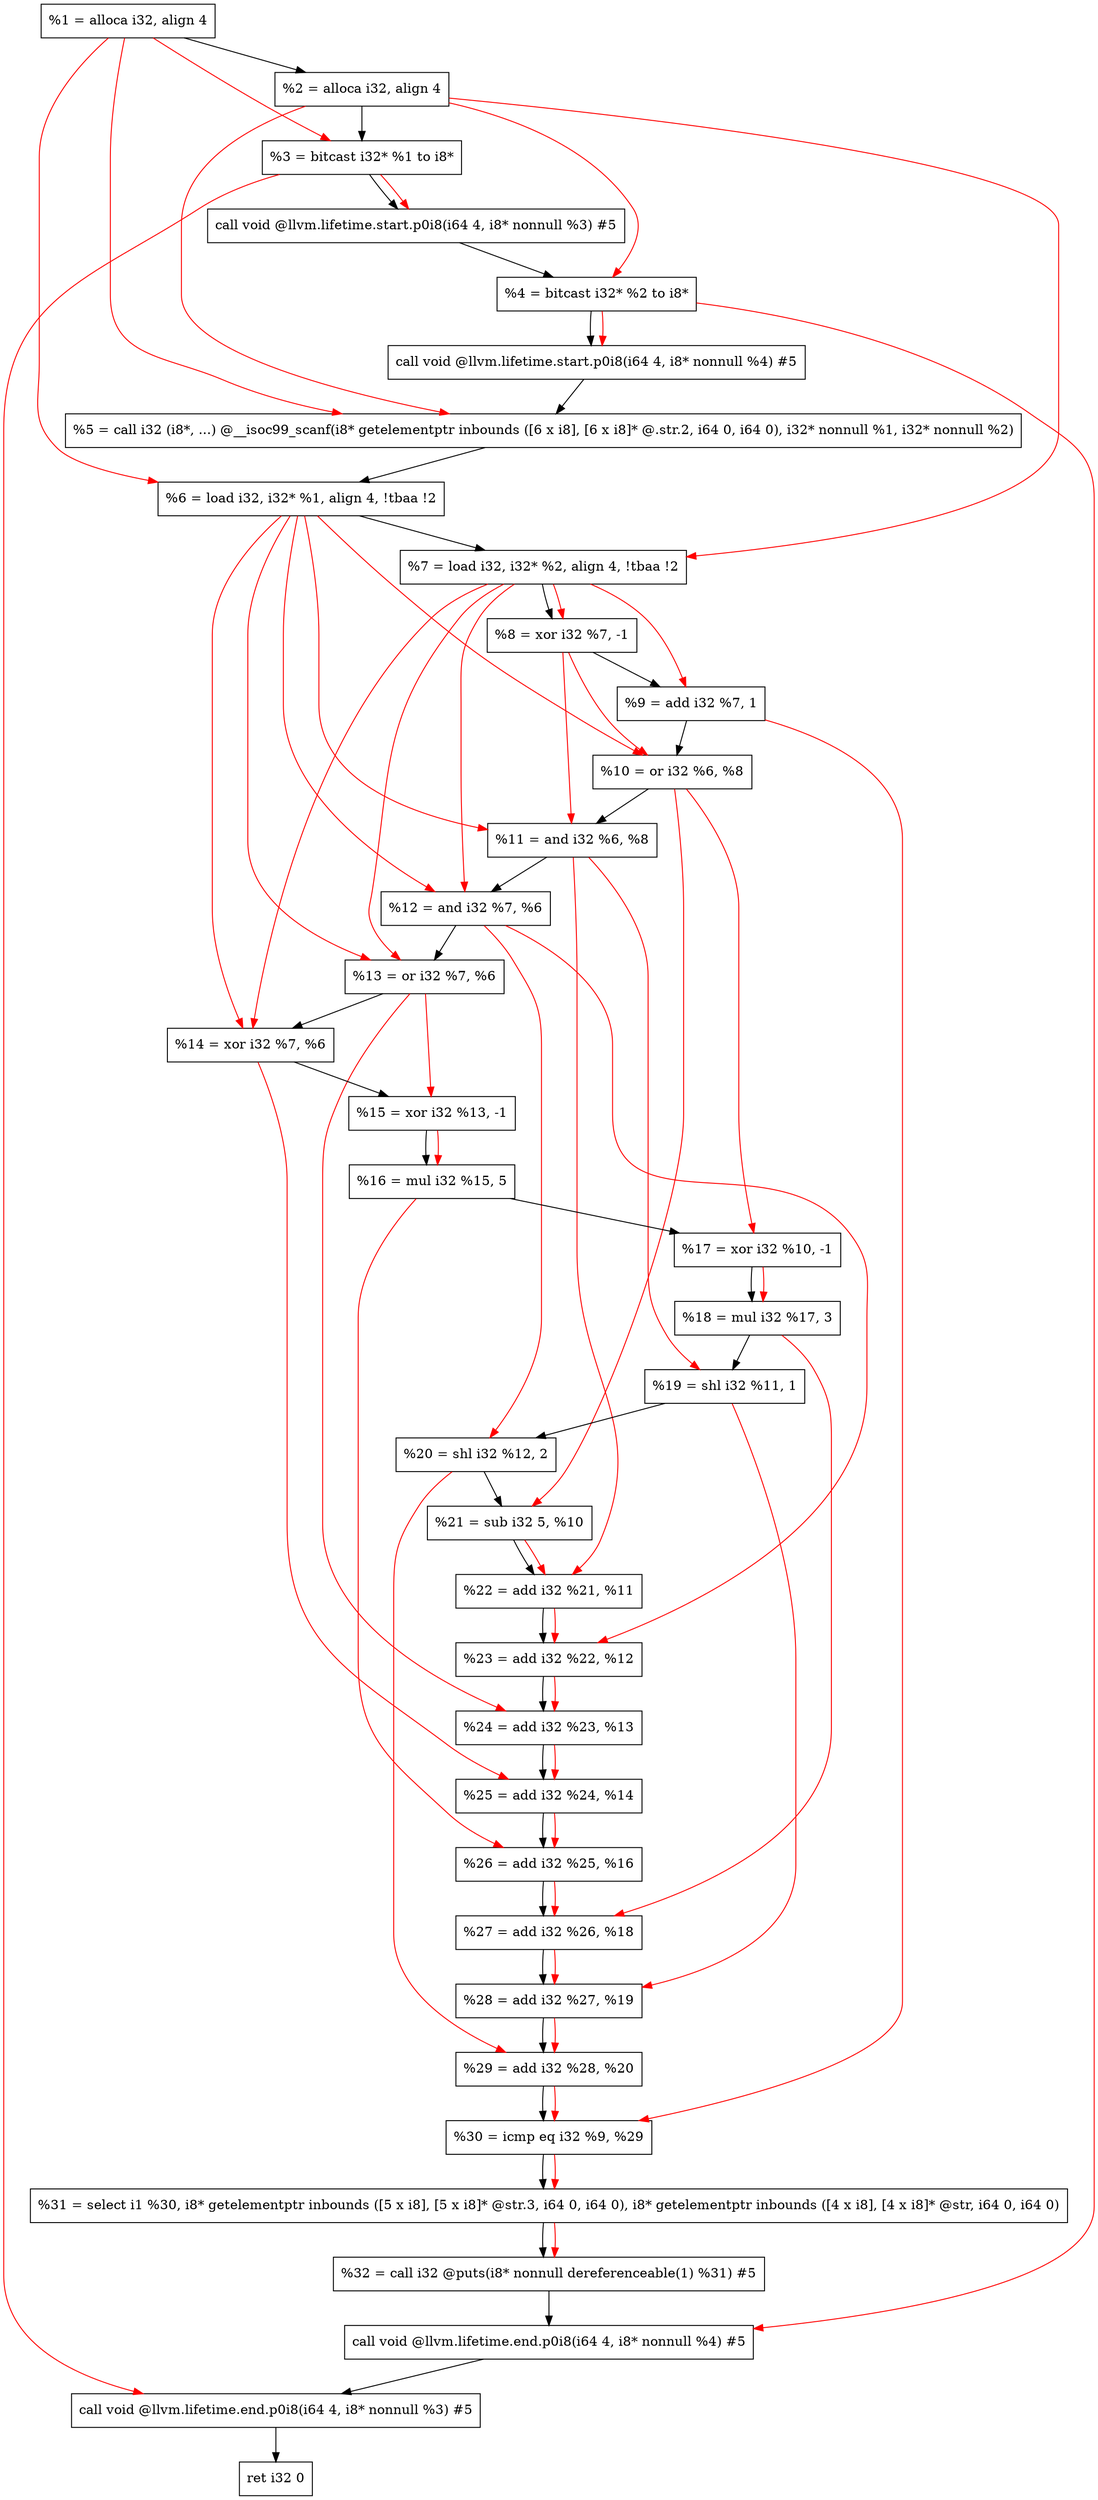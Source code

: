 digraph "DFG for'main' function" {
	Node0xab2c88[shape=record, label="  %1 = alloca i32, align 4"];
	Node0xab2d08[shape=record, label="  %2 = alloca i32, align 4"];
	Node0xab2d98[shape=record, label="  %3 = bitcast i32* %1 to i8*"];
	Node0xab31f8[shape=record, label="  call void @llvm.lifetime.start.p0i8(i64 4, i8* nonnull %3) #5"];
	Node0xab32d8[shape=record, label="  %4 = bitcast i32* %2 to i8*"];
	Node0xab33f8[shape=record, label="  call void @llvm.lifetime.start.p0i8(i64 4, i8* nonnull %4) #5"];
	Node0xab3630[shape=record, label="  %5 = call i32 (i8*, ...) @__isoc99_scanf(i8* getelementptr inbounds ([6 x i8], [6 x i8]* @.str.2, i64 0, i64 0), i32* nonnull %1, i32* nonnull %2)"];
	Node0xab36e8[shape=record, label="  %6 = load i32, i32* %1, align 4, !tbaa !2"];
	Node0xab4658[shape=record, label="  %7 = load i32, i32* %2, align 4, !tbaa !2"];
	Node0xab4ce0[shape=record, label="  %8 = xor i32 %7, -1"];
	Node0xab4d50[shape=record, label="  %9 = add i32 %7, 1"];
	Node0xab4dc0[shape=record, label="  %10 = or i32 %6, %8"];
	Node0xab4e30[shape=record, label="  %11 = and i32 %6, %8"];
	Node0xab4ea0[shape=record, label="  %12 = and i32 %7, %6"];
	Node0xab4f10[shape=record, label="  %13 = or i32 %7, %6"];
	Node0xab4f80[shape=record, label="  %14 = xor i32 %7, %6"];
	Node0xab4ff0[shape=record, label="  %15 = xor i32 %13, -1"];
	Node0xab5060[shape=record, label="  %16 = mul i32 %15, 5"];
	Node0xab50d0[shape=record, label="  %17 = xor i32 %10, -1"];
	Node0xab5140[shape=record, label="  %18 = mul i32 %17, 3"];
	Node0xab51b0[shape=record, label="  %19 = shl i32 %11, 1"];
	Node0xab5220[shape=record, label="  %20 = shl i32 %12, 2"];
	Node0xab5290[shape=record, label="  %21 = sub i32 5, %10"];
	Node0xab5300[shape=record, label="  %22 = add i32 %21, %11"];
	Node0xab5370[shape=record, label="  %23 = add i32 %22, %12"];
	Node0xab53e0[shape=record, label="  %24 = add i32 %23, %13"];
	Node0xab5450[shape=record, label="  %25 = add i32 %24, %14"];
	Node0xab54c0[shape=record, label="  %26 = add i32 %25, %16"];
	Node0xab5530[shape=record, label="  %27 = add i32 %26, %18"];
	Node0xab55a0[shape=record, label="  %28 = add i32 %27, %19"];
	Node0xab5610[shape=record, label="  %29 = add i32 %28, %20"];
	Node0xab5680[shape=record, label="  %30 = icmp eq i32 %9, %29"];
	Node0xa539d8[shape=record, label="  %31 = select i1 %30, i8* getelementptr inbounds ([5 x i8], [5 x i8]* @str.3, i64 0, i64 0), i8* getelementptr inbounds ([4 x i8], [4 x i8]* @str, i64 0, i64 0)"];
	Node0xab5710[shape=record, label="  %32 = call i32 @puts(i8* nonnull dereferenceable(1) %31) #5"];
	Node0xab5b78[shape=record, label="  call void @llvm.lifetime.end.p0i8(i64 4, i8* nonnull %4) #5"];
	Node0xab5cd8[shape=record, label="  call void @llvm.lifetime.end.p0i8(i64 4, i8* nonnull %3) #5"];
	Node0xab5d98[shape=record, label="  ret i32 0"];
	Node0xab2c88 -> Node0xab2d08;
	Node0xab2d08 -> Node0xab2d98;
	Node0xab2d98 -> Node0xab31f8;
	Node0xab31f8 -> Node0xab32d8;
	Node0xab32d8 -> Node0xab33f8;
	Node0xab33f8 -> Node0xab3630;
	Node0xab3630 -> Node0xab36e8;
	Node0xab36e8 -> Node0xab4658;
	Node0xab4658 -> Node0xab4ce0;
	Node0xab4ce0 -> Node0xab4d50;
	Node0xab4d50 -> Node0xab4dc0;
	Node0xab4dc0 -> Node0xab4e30;
	Node0xab4e30 -> Node0xab4ea0;
	Node0xab4ea0 -> Node0xab4f10;
	Node0xab4f10 -> Node0xab4f80;
	Node0xab4f80 -> Node0xab4ff0;
	Node0xab4ff0 -> Node0xab5060;
	Node0xab5060 -> Node0xab50d0;
	Node0xab50d0 -> Node0xab5140;
	Node0xab5140 -> Node0xab51b0;
	Node0xab51b0 -> Node0xab5220;
	Node0xab5220 -> Node0xab5290;
	Node0xab5290 -> Node0xab5300;
	Node0xab5300 -> Node0xab5370;
	Node0xab5370 -> Node0xab53e0;
	Node0xab53e0 -> Node0xab5450;
	Node0xab5450 -> Node0xab54c0;
	Node0xab54c0 -> Node0xab5530;
	Node0xab5530 -> Node0xab55a0;
	Node0xab55a0 -> Node0xab5610;
	Node0xab5610 -> Node0xab5680;
	Node0xab5680 -> Node0xa539d8;
	Node0xa539d8 -> Node0xab5710;
	Node0xab5710 -> Node0xab5b78;
	Node0xab5b78 -> Node0xab5cd8;
	Node0xab5cd8 -> Node0xab5d98;
edge [color=red]
	Node0xab2c88 -> Node0xab2d98;
	Node0xab2d98 -> Node0xab31f8;
	Node0xab2d08 -> Node0xab32d8;
	Node0xab32d8 -> Node0xab33f8;
	Node0xab2c88 -> Node0xab3630;
	Node0xab2d08 -> Node0xab3630;
	Node0xab2c88 -> Node0xab36e8;
	Node0xab2d08 -> Node0xab4658;
	Node0xab4658 -> Node0xab4ce0;
	Node0xab4658 -> Node0xab4d50;
	Node0xab36e8 -> Node0xab4dc0;
	Node0xab4ce0 -> Node0xab4dc0;
	Node0xab36e8 -> Node0xab4e30;
	Node0xab4ce0 -> Node0xab4e30;
	Node0xab4658 -> Node0xab4ea0;
	Node0xab36e8 -> Node0xab4ea0;
	Node0xab4658 -> Node0xab4f10;
	Node0xab36e8 -> Node0xab4f10;
	Node0xab4658 -> Node0xab4f80;
	Node0xab36e8 -> Node0xab4f80;
	Node0xab4f10 -> Node0xab4ff0;
	Node0xab4ff0 -> Node0xab5060;
	Node0xab4dc0 -> Node0xab50d0;
	Node0xab50d0 -> Node0xab5140;
	Node0xab4e30 -> Node0xab51b0;
	Node0xab4ea0 -> Node0xab5220;
	Node0xab4dc0 -> Node0xab5290;
	Node0xab5290 -> Node0xab5300;
	Node0xab4e30 -> Node0xab5300;
	Node0xab5300 -> Node0xab5370;
	Node0xab4ea0 -> Node0xab5370;
	Node0xab5370 -> Node0xab53e0;
	Node0xab4f10 -> Node0xab53e0;
	Node0xab53e0 -> Node0xab5450;
	Node0xab4f80 -> Node0xab5450;
	Node0xab5450 -> Node0xab54c0;
	Node0xab5060 -> Node0xab54c0;
	Node0xab54c0 -> Node0xab5530;
	Node0xab5140 -> Node0xab5530;
	Node0xab5530 -> Node0xab55a0;
	Node0xab51b0 -> Node0xab55a0;
	Node0xab55a0 -> Node0xab5610;
	Node0xab5220 -> Node0xab5610;
	Node0xab4d50 -> Node0xab5680;
	Node0xab5610 -> Node0xab5680;
	Node0xab5680 -> Node0xa539d8;
	Node0xa539d8 -> Node0xab5710;
	Node0xab32d8 -> Node0xab5b78;
	Node0xab2d98 -> Node0xab5cd8;
}
